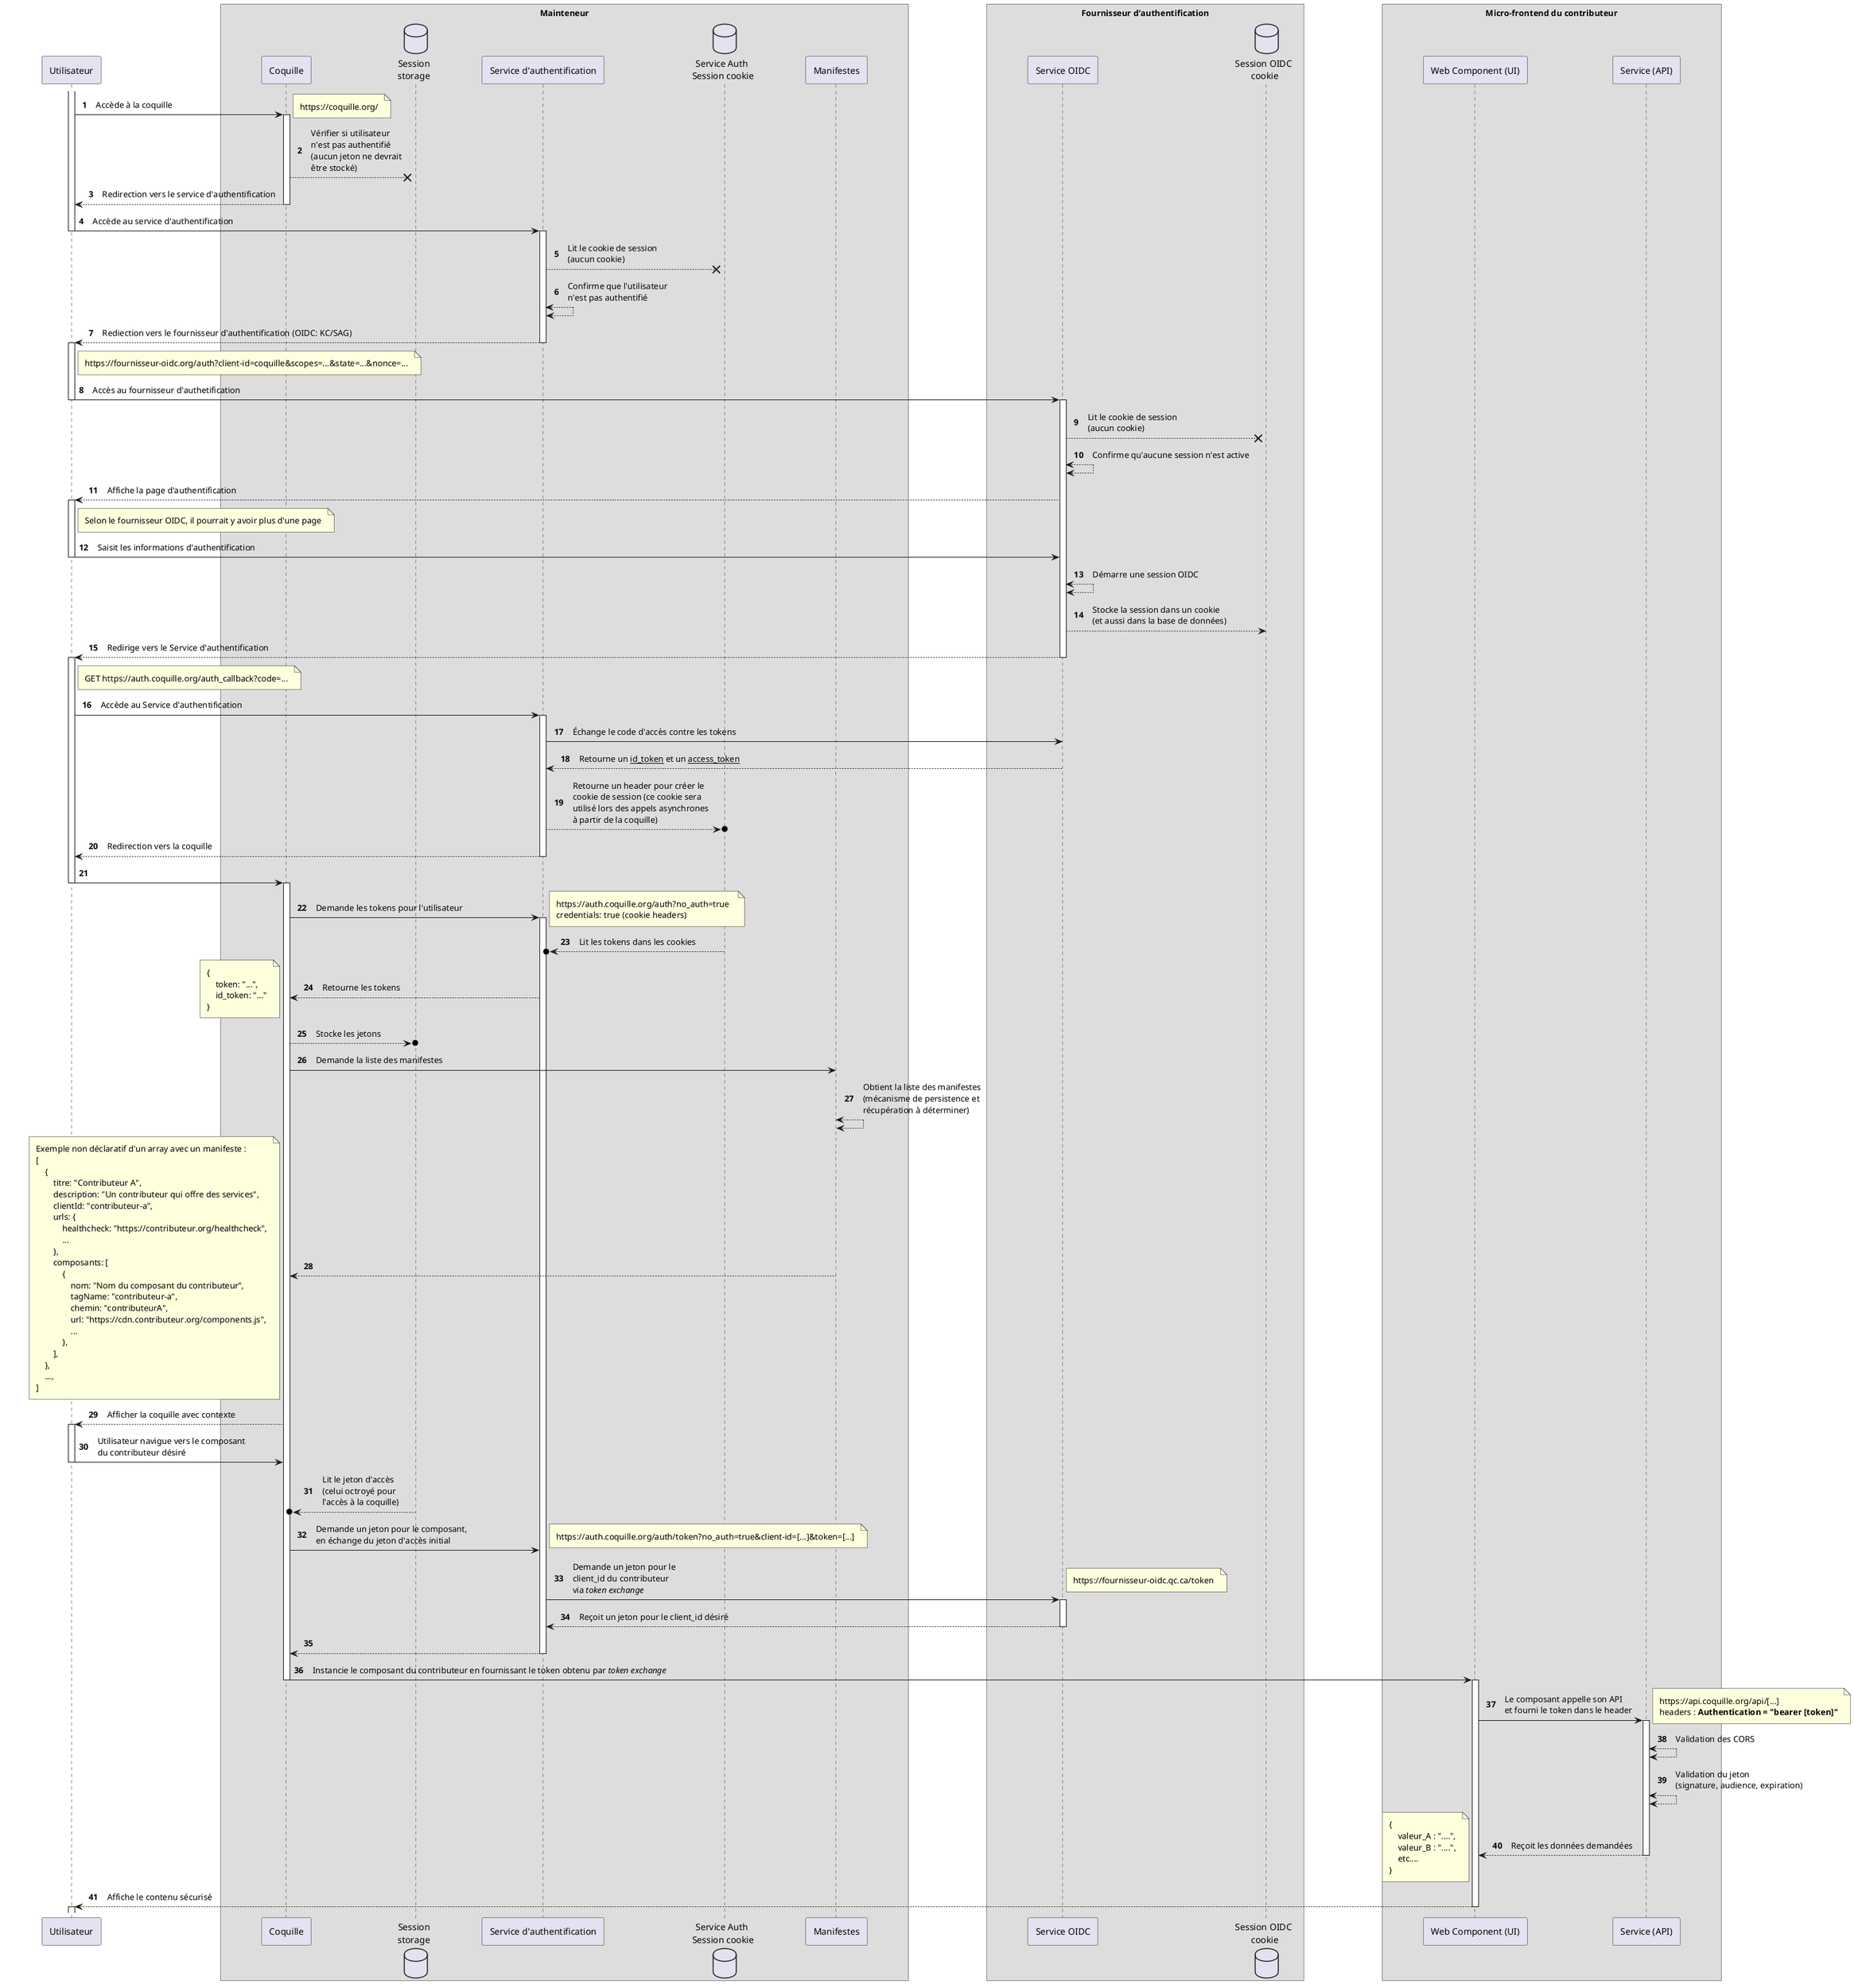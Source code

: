 @startuml Propagation du contexte de sécurité

autonumber 1
skinparam BoxPadding 60
skinparam Padding 5
skinparam ParticipantPadding 60

participant "Utilisateur" as user
box Mainteneur
participant "Coquille" as coquille
database "Session\nstorage" as coquille_storage
participant "Service d'authentification" as svc_auth
database "Service Auth \nSession cookie" as sa_cookie
participant "Manifestes" as svc_manifests
end box
box Fournisseur d'authentification
participant "Service OIDC" as oidc
database "Session OIDC \ncookie" as oidc_cookie
end box

box Micro-frontend du contributeur
participant "Web Component (UI)" as op_wc
participant "Service (API)" as op_api
end box

activate user
    user -> coquille : Accède à la coquille
    note right : https://coquille.org/
    activate coquille
        coquille --x coquille_storage : Vérifier si utilisateur \nn'est pas authentifié\n(aucun jeton ne devrait\nêtre stocké)
        user <-- coquille : Redirection vers le service d'authentification
    deactivate coquille
    user -> svc_auth : Accède au service d'authentification
deactivate user

activate svc_auth
    svc_auth --x sa_cookie : Lit le cookie de session \n(aucun cookie)
    svc_auth <--> svc_auth : Confirme que l'utilisateur \nn'est pas authentifié
    user <-- svc_auth : Rediection vers le fournisseur d'authentification (OIDC: KC/SAG)
deactivate svc_auth

activate user
    note right of user : https://fournisseur-oidc.org/auth?client-id=coquille&scopes=...&state=...&nonce=...
    user -> oidc : Accès au fournisseur d'authetification
deactivate user

activate oidc
    oidc --x oidc_cookie : Lit le cookie de session \n(aucun cookie)
    oidc <--> oidc : Confirme qu'aucune session n'est active
    user <-- oidc : Affiche la page d'authentification
    activate user
        note right of user : Selon le fournisseur OIDC, il pourrait y avoir plus d'une page
        user -> oidc : Saisit les informations d'authentification
    deactivate user
    oidc <--> oidc : Démarre une session OIDC
    oidc --> oidc_cookie : Stocke la session dans un cookie\n(et aussi dans la base de données)
    user <-- oidc : Redirige vers le Service d'authentification
deactivate oidc

activate user
    note right of user : GET https://auth.coquille.org/auth_callback?code=...
    user -> svc_auth : Accède au Service d'authentification
    activate svc_auth
        svc_auth -> oidc : Échange le code d'accès contre les tokens
        svc_auth <-- oidc : Retourne un __id_token__ et un __access_token__
        svc_auth -->o sa_cookie : Retourne un header pour créer le \ncookie de session (ce cookie sera \nutilisé lors des appels asynchrones \nà partir de la coquille)
        user <-- svc_auth : Redirection vers la coquille
    deactivate svc_auth
    user -> coquille :
deactivate user

activate coquille 
    coquille -> svc_auth : Demande les tokens pour l'utilisateur
    activate svc_auth
        note right : https://auth.coquille.org/auth?no_auth=true \ncredentials: true (cookie headers)
        svc_auth o<-- sa_cookie : Lit les tokens dans les cookies
        coquille <-- svc_auth : Retourne les tokens
        note left
            {
                token: "...",
                id_token: "..."
            }
        endnote 
        coquille -->o coquille_storage : Stocke les jetons
        coquille -> svc_manifests : Demande la liste des manifestes
        svc_manifests <--> svc_manifests : Obtient la liste des manifestes\n(mécanisme de persistence et \nrécupération à déterminer)
        coquille <-- svc_manifests
        note left 
        Exemple non déclaratif d'un array avec un manifeste :
        [
            {
                titre: "Contributeur A",
                description: "Un contributeur qui offre des services",
                clientId: "contributeur-a",
                urls: {
                    healthcheck: "https://contributeur.org/healthcheck",
                    ...
                },
                composants: [
                    {
                        nom: "Nom du composant du contributeur",
                        tagName: "contributeur-a",
                        chemin: "contributeurA",
                        url: "https://cdn.contributeur.org/components.js",
                        ...
                    },
                ],
            },
            ...,
        ]
        endnote
        user <-- coquille : Afficher la coquille avec contexte
        activate user
            user -> coquille : Utilisateur navigue vers le composant\ndu contributeur désiré
        deactivate user
        coquille o<-- coquille_storage : Lit le jeton d'accès \n(celui octroyé pour \nl'accès à la coquille)
        coquille -> svc_auth : Demande un jeton pour le composant,\nen échange du jeton d'accès initial
        note right : https://auth.coquille.org/auth/token?no_auth=true&client-id=[...]&token=[...]
        svc_auth -> oidc : Demande un jeton pour le \nclient_id du contributeur \nvia //token exchange//
        activate oidc
            note right : https://fournisseur-oidc.qc.ca/token
            svc_auth <-- oidc : Reçoit un jeton pour le client_id désiré
        deactivate oidc
        coquille <-- svc_auth
    deactivate svc_auth
    coquille -> op_wc : Instancie le composant du contributeur en fournissant le token obtenu par //token exchange//
deactivate coquille

activate op_wc
    op_wc -> op_api : Le composant appelle son API \net fourni le token dans le header
    note right
        https://api.coquille.org/api/[...]
        headers : **Authentication = "bearer [token]"**
    endnote
    activate op_api
        op_api <--> op_api : Validation des CORS
        op_api <--> op_api : Validation du jeton \n(signature, audience, expiration)
        op_wc <-- op_api : Reçoit les données demandées
    deactivate op_api
    note left
        {
            valeur_A : "....",
            valeur_B : "....",
            etc....
        }
    endnote
    user <-- op_wc : Affiche le contenu sécurisé
deactivate op_wc

activate user

@enduml 
